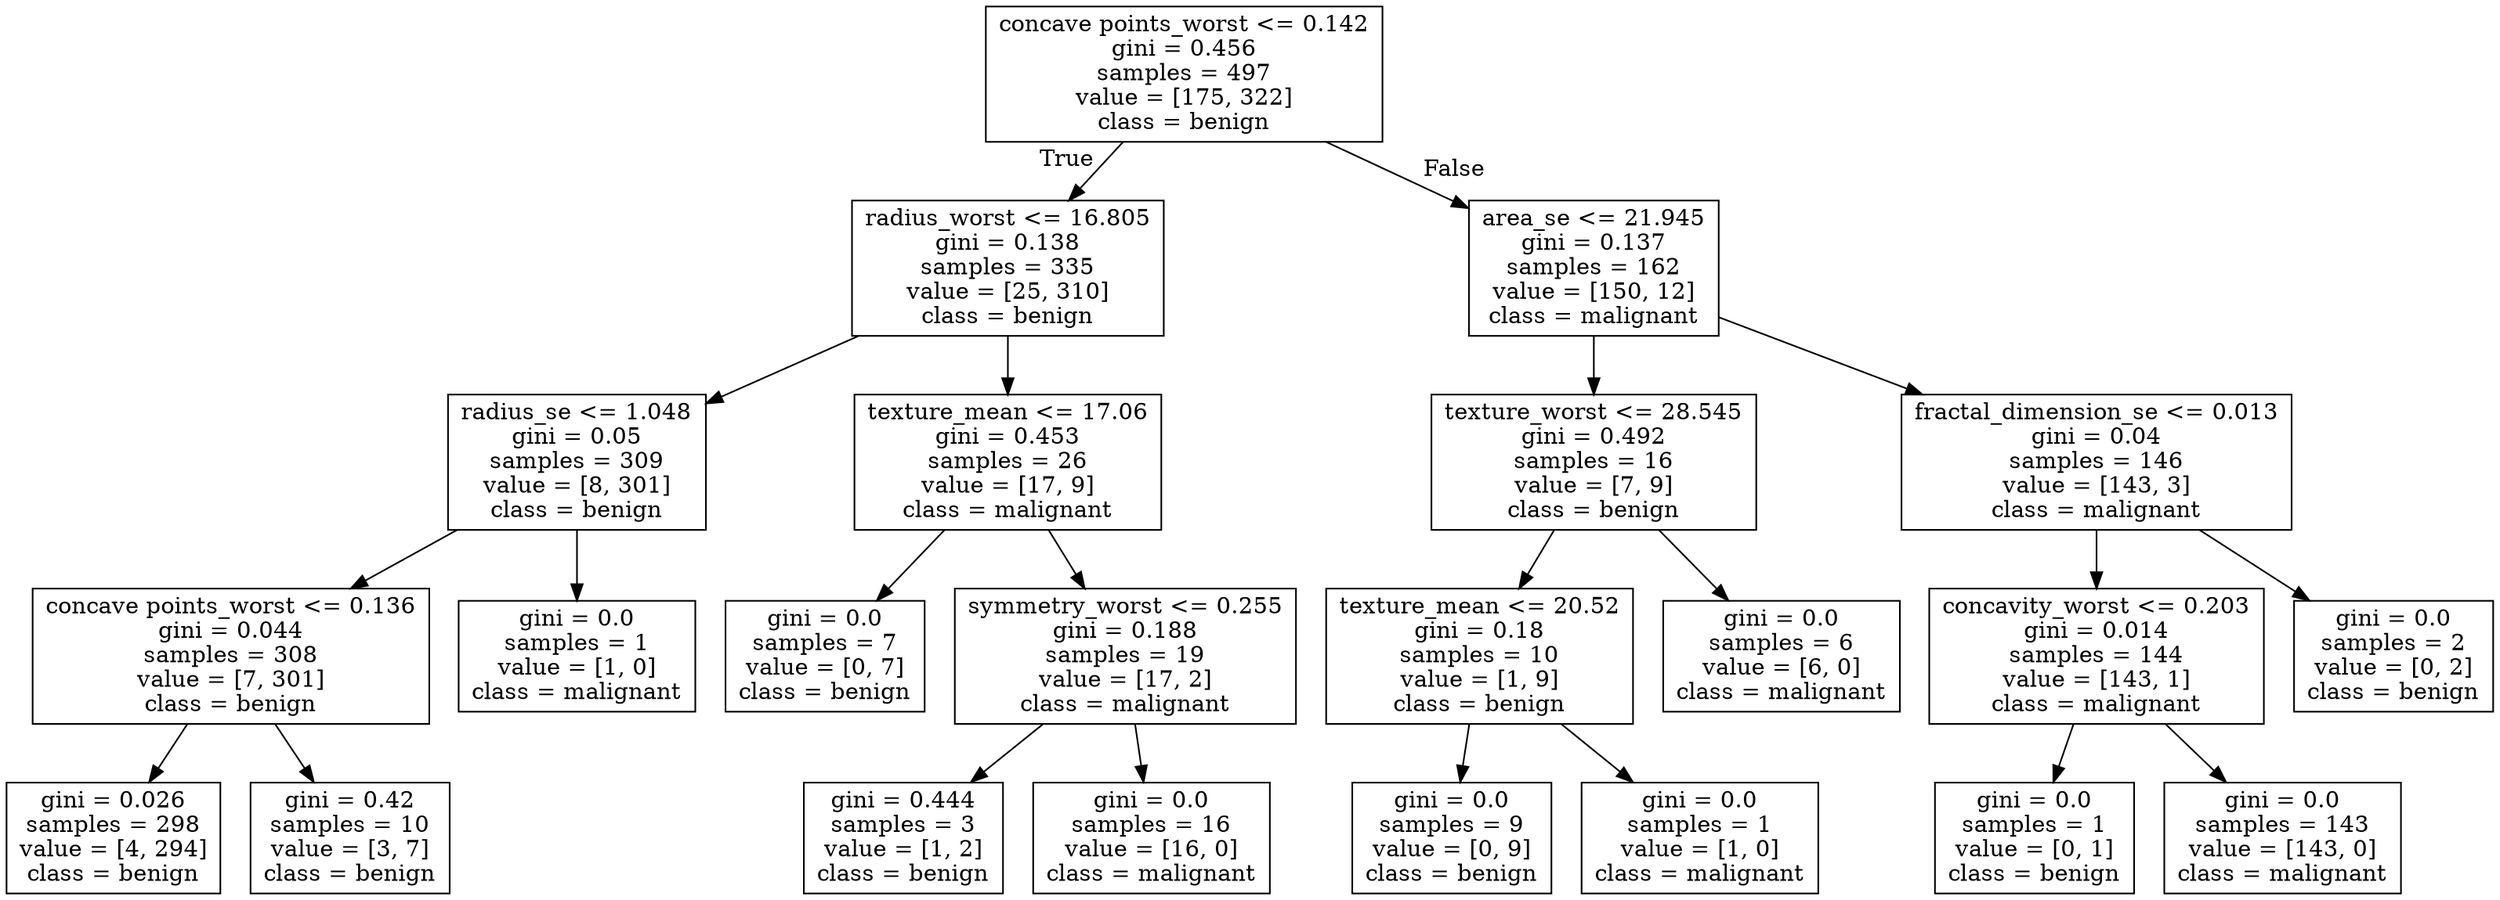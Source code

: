 digraph Tree {
node [shape=box] ;
0 [label="concave points_worst <= 0.142\ngini = 0.456\nsamples = 497\nvalue = [175, 322]\nclass = benign"] ;
1 [label="radius_worst <= 16.805\ngini = 0.138\nsamples = 335\nvalue = [25, 310]\nclass = benign"] ;
0 -> 1 [labeldistance=2.5, labelangle=45, headlabel="True"] ;
2 [label="radius_se <= 1.048\ngini = 0.05\nsamples = 309\nvalue = [8, 301]\nclass = benign"] ;
1 -> 2 ;
3 [label="concave points_worst <= 0.136\ngini = 0.044\nsamples = 308\nvalue = [7, 301]\nclass = benign"] ;
2 -> 3 ;
4 [label="gini = 0.026\nsamples = 298\nvalue = [4, 294]\nclass = benign"] ;
3 -> 4 ;
5 [label="gini = 0.42\nsamples = 10\nvalue = [3, 7]\nclass = benign"] ;
3 -> 5 ;
6 [label="gini = 0.0\nsamples = 1\nvalue = [1, 0]\nclass = malignant"] ;
2 -> 6 ;
7 [label="texture_mean <= 17.06\ngini = 0.453\nsamples = 26\nvalue = [17, 9]\nclass = malignant"] ;
1 -> 7 ;
8 [label="gini = 0.0\nsamples = 7\nvalue = [0, 7]\nclass = benign"] ;
7 -> 8 ;
9 [label="symmetry_worst <= 0.255\ngini = 0.188\nsamples = 19\nvalue = [17, 2]\nclass = malignant"] ;
7 -> 9 ;
10 [label="gini = 0.444\nsamples = 3\nvalue = [1, 2]\nclass = benign"] ;
9 -> 10 ;
11 [label="gini = 0.0\nsamples = 16\nvalue = [16, 0]\nclass = malignant"] ;
9 -> 11 ;
12 [label="area_se <= 21.945\ngini = 0.137\nsamples = 162\nvalue = [150, 12]\nclass = malignant"] ;
0 -> 12 [labeldistance=2.5, labelangle=-45, headlabel="False"] ;
13 [label="texture_worst <= 28.545\ngini = 0.492\nsamples = 16\nvalue = [7, 9]\nclass = benign"] ;
12 -> 13 ;
14 [label="texture_mean <= 20.52\ngini = 0.18\nsamples = 10\nvalue = [1, 9]\nclass = benign"] ;
13 -> 14 ;
15 [label="gini = 0.0\nsamples = 9\nvalue = [0, 9]\nclass = benign"] ;
14 -> 15 ;
16 [label="gini = 0.0\nsamples = 1\nvalue = [1, 0]\nclass = malignant"] ;
14 -> 16 ;
17 [label="gini = 0.0\nsamples = 6\nvalue = [6, 0]\nclass = malignant"] ;
13 -> 17 ;
18 [label="fractal_dimension_se <= 0.013\ngini = 0.04\nsamples = 146\nvalue = [143, 3]\nclass = malignant"] ;
12 -> 18 ;
19 [label="concavity_worst <= 0.203\ngini = 0.014\nsamples = 144\nvalue = [143, 1]\nclass = malignant"] ;
18 -> 19 ;
20 [label="gini = 0.0\nsamples = 1\nvalue = [0, 1]\nclass = benign"] ;
19 -> 20 ;
21 [label="gini = 0.0\nsamples = 143\nvalue = [143, 0]\nclass = malignant"] ;
19 -> 21 ;
22 [label="gini = 0.0\nsamples = 2\nvalue = [0, 2]\nclass = benign"] ;
18 -> 22 ;
}